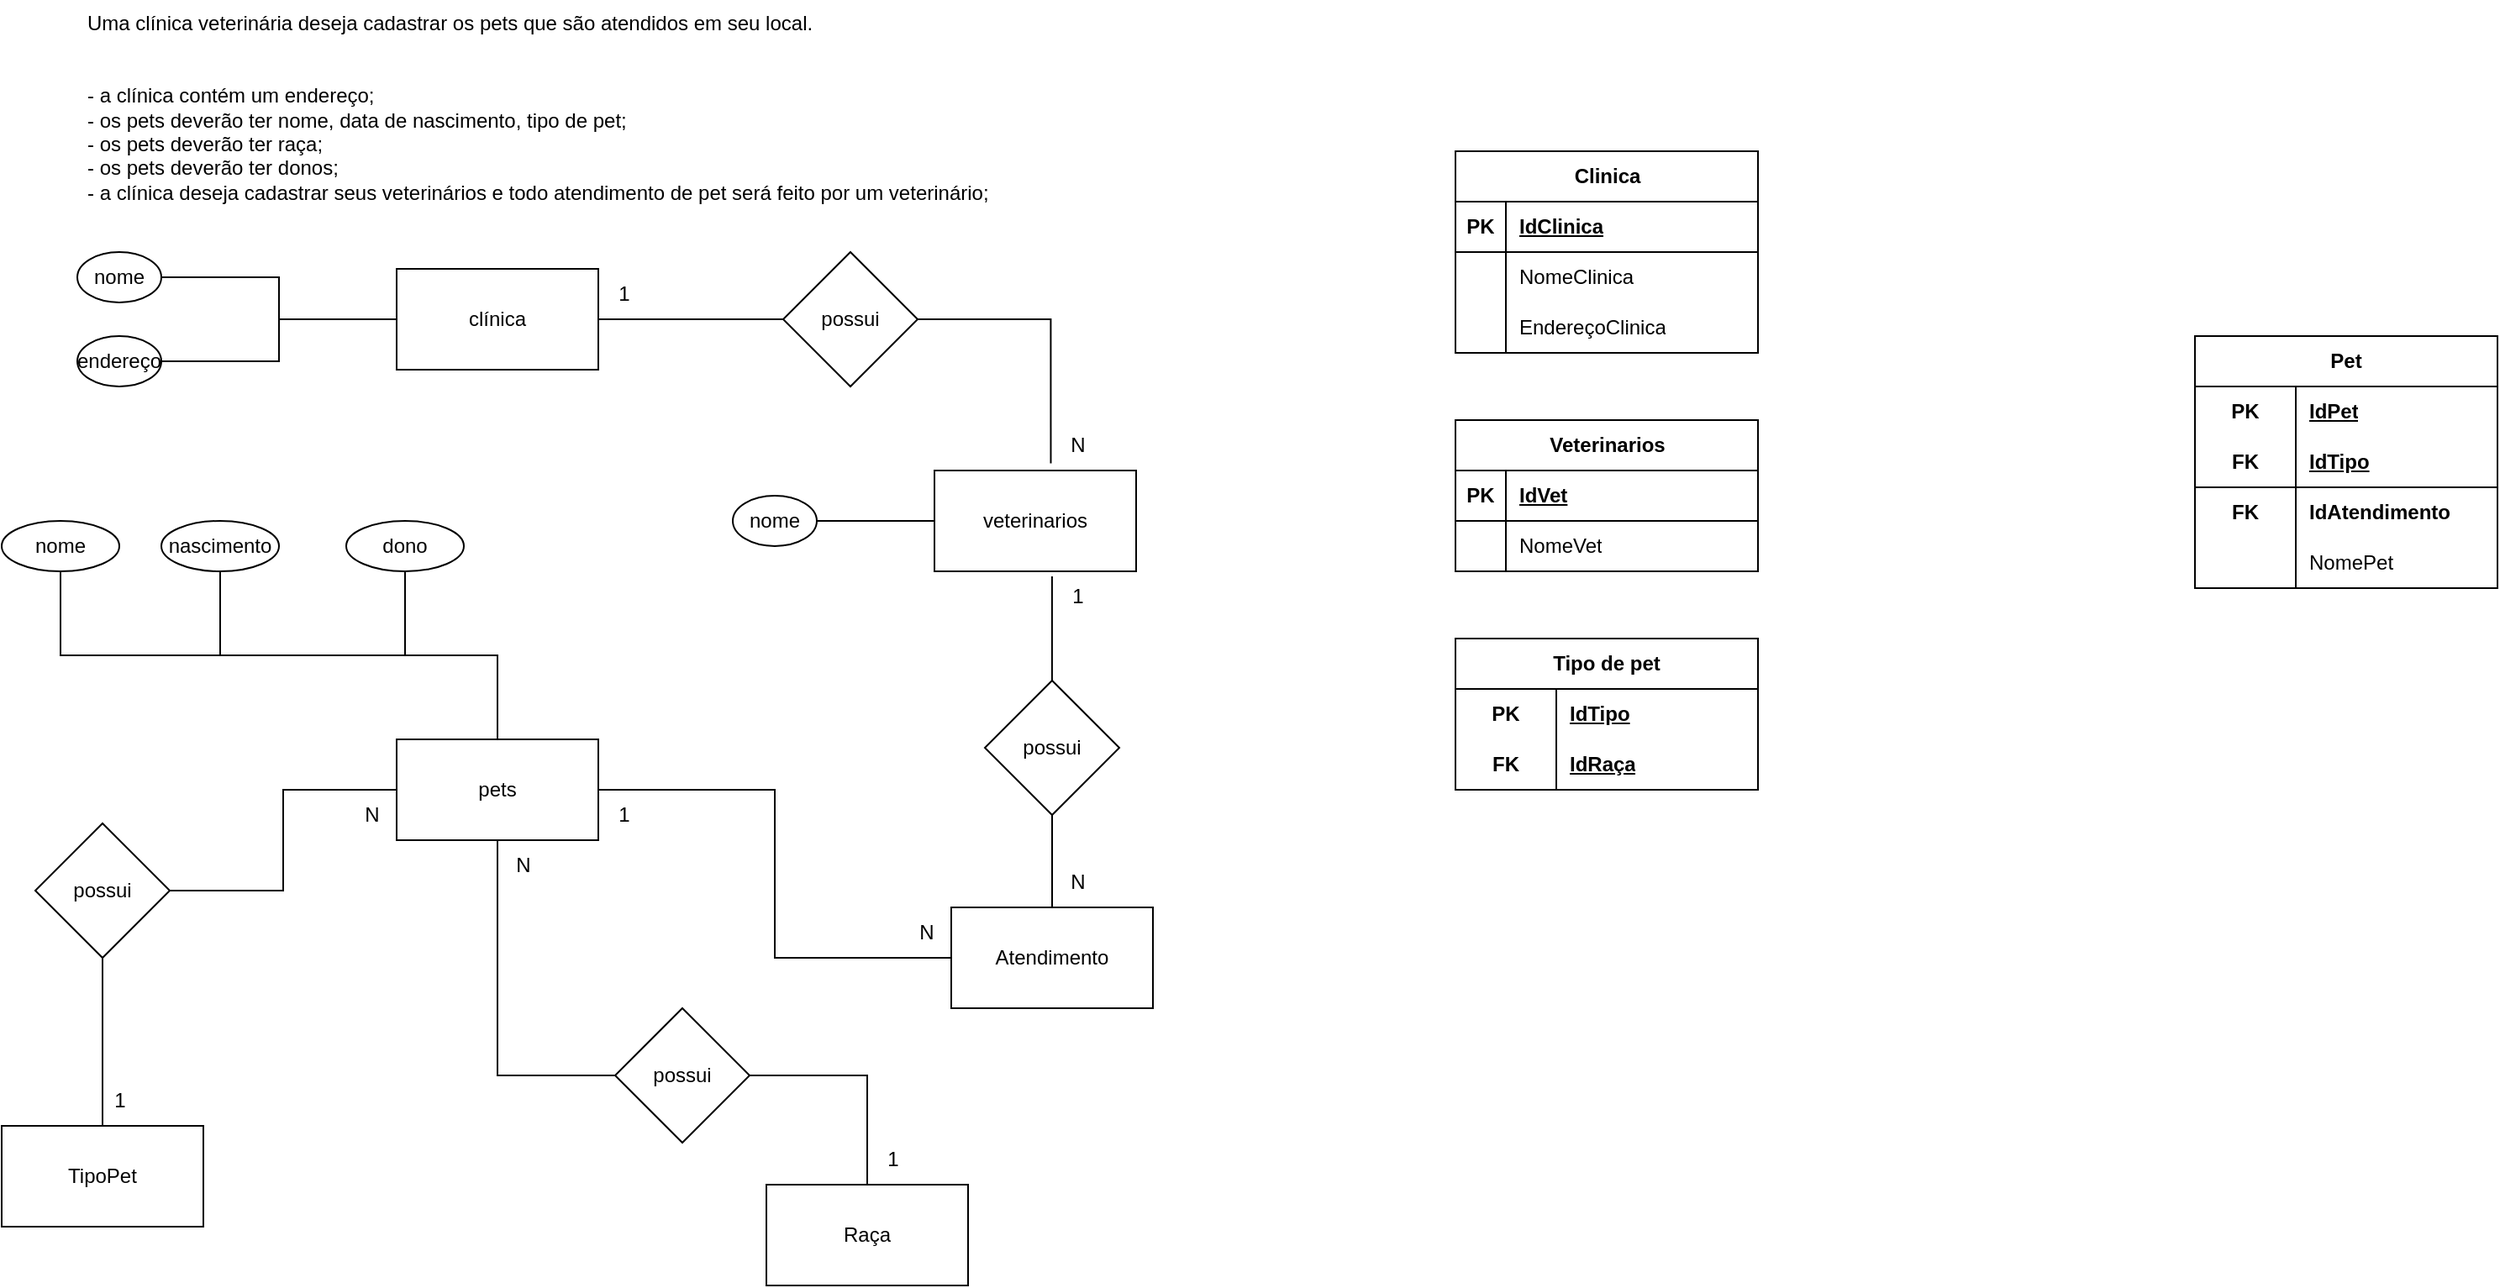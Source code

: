 <mxfile version="21.6.5" type="device">
  <diagram name="Página-1" id="-YZu98SeZJg4LQ_kjQxc">
    <mxGraphModel dx="1235" dy="638" grid="1" gridSize="10" guides="1" tooltips="1" connect="1" arrows="1" fold="1" page="1" pageScale="1" pageWidth="827" pageHeight="1169" math="0" shadow="0">
      <root>
        <mxCell id="0" />
        <mxCell id="1" parent="0" />
        <mxCell id="3740T_yP_RMDfFACh4BJ-1" value="Uma clínica veterinária deseja cadastrar os pets que são atendidos em seu local.&#xa;&#xa;&#xa;- a clínica contém um endereço;&#xa;- os pets deverão ter nome, data de nascimento, tipo de pet;&#xa;- os pets deverão ter raça;&#xa;- os pets deverão ter donos;&#xa;- a clínica deseja cadastrar seus veterinários e todo atendimento de pet será feito por um veterinário;" style="text;whiteSpace=wrap;" parent="1" vertex="1">
          <mxGeometry x="134" y="20" width="560" height="150" as="geometry" />
        </mxCell>
        <mxCell id="3740T_yP_RMDfFACh4BJ-22" style="edgeStyle=orthogonalEdgeStyle;rounded=0;orthogonalLoop=1;jettySize=auto;html=1;entryX=1;entryY=0.5;entryDx=0;entryDy=0;endArrow=none;endFill=0;" parent="1" source="3740T_yP_RMDfFACh4BJ-2" target="3740T_yP_RMDfFACh4BJ-5" edge="1">
          <mxGeometry relative="1" as="geometry" />
        </mxCell>
        <mxCell id="3740T_yP_RMDfFACh4BJ-23" style="edgeStyle=orthogonalEdgeStyle;rounded=0;orthogonalLoop=1;jettySize=auto;html=1;entryX=1;entryY=0.5;entryDx=0;entryDy=0;endArrow=none;endFill=0;" parent="1" source="3740T_yP_RMDfFACh4BJ-2" target="3740T_yP_RMDfFACh4BJ-6" edge="1">
          <mxGeometry relative="1" as="geometry" />
        </mxCell>
        <mxCell id="3740T_yP_RMDfFACh4BJ-2" value="clínica" style="rounded=0;whiteSpace=wrap;html=1;" parent="1" vertex="1">
          <mxGeometry x="320" y="180" width="120" height="60" as="geometry" />
        </mxCell>
        <mxCell id="3740T_yP_RMDfFACh4BJ-31" style="edgeStyle=orthogonalEdgeStyle;rounded=0;orthogonalLoop=1;jettySize=auto;html=1;entryX=0.5;entryY=1;entryDx=0;entryDy=0;endArrow=none;endFill=0;exitX=0.5;exitY=0;exitDx=0;exitDy=0;" parent="1" source="3740T_yP_RMDfFACh4BJ-3" target="3740T_yP_RMDfFACh4BJ-30" edge="1">
          <mxGeometry relative="1" as="geometry">
            <Array as="points">
              <mxPoint x="380" y="410" />
              <mxPoint x="120" y="410" />
            </Array>
          </mxGeometry>
        </mxCell>
        <mxCell id="3740T_yP_RMDfFACh4BJ-3" value="pets" style="rounded=0;whiteSpace=wrap;html=1;" parent="1" vertex="1">
          <mxGeometry x="320" y="460" width="120" height="60" as="geometry" />
        </mxCell>
        <mxCell id="3740T_yP_RMDfFACh4BJ-4" value="veterinarios" style="rounded=0;whiteSpace=wrap;html=1;" parent="1" vertex="1">
          <mxGeometry x="640" y="300" width="120" height="60" as="geometry" />
        </mxCell>
        <mxCell id="3740T_yP_RMDfFACh4BJ-5" value="nome" style="ellipse;whiteSpace=wrap;html=1;" parent="1" vertex="1">
          <mxGeometry x="130" y="170" width="50" height="30" as="geometry" />
        </mxCell>
        <mxCell id="3740T_yP_RMDfFACh4BJ-6" value="endereço" style="ellipse;whiteSpace=wrap;html=1;" parent="1" vertex="1">
          <mxGeometry x="130" y="220" width="50" height="30" as="geometry" />
        </mxCell>
        <mxCell id="2wfCIvHKQuZNlDvgccYe-32" style="edgeStyle=orthogonalEdgeStyle;rounded=0;orthogonalLoop=1;jettySize=auto;html=1;entryX=0.5;entryY=0;entryDx=0;entryDy=0;endArrow=none;endFill=0;" parent="1" source="3740T_yP_RMDfFACh4BJ-7" target="3740T_yP_RMDfFACh4BJ-3" edge="1">
          <mxGeometry relative="1" as="geometry" />
        </mxCell>
        <mxCell id="3740T_yP_RMDfFACh4BJ-7" value="dono" style="ellipse;whiteSpace=wrap;html=1;" parent="1" vertex="1">
          <mxGeometry x="290" y="330" width="70" height="30" as="geometry" />
        </mxCell>
        <mxCell id="2wfCIvHKQuZNlDvgccYe-31" style="edgeStyle=orthogonalEdgeStyle;rounded=0;orthogonalLoop=1;jettySize=auto;html=1;entryX=0.5;entryY=0;entryDx=0;entryDy=0;endArrow=none;endFill=0;" parent="1" source="3740T_yP_RMDfFACh4BJ-9" target="3740T_yP_RMDfFACh4BJ-3" edge="1">
          <mxGeometry relative="1" as="geometry">
            <Array as="points">
              <mxPoint x="215" y="410" />
              <mxPoint x="380" y="410" />
            </Array>
          </mxGeometry>
        </mxCell>
        <mxCell id="3740T_yP_RMDfFACh4BJ-9" value="nascimento" style="ellipse;whiteSpace=wrap;html=1;" parent="1" vertex="1">
          <mxGeometry x="180" y="330" width="70" height="30" as="geometry" />
        </mxCell>
        <mxCell id="3740T_yP_RMDfFACh4BJ-16" style="edgeStyle=orthogonalEdgeStyle;rounded=0;orthogonalLoop=1;jettySize=auto;html=1;entryX=1;entryY=0.5;entryDx=0;entryDy=0;endArrow=none;endFill=0;" parent="1" source="3740T_yP_RMDfFACh4BJ-12" target="3740T_yP_RMDfFACh4BJ-2" edge="1">
          <mxGeometry relative="1" as="geometry" />
        </mxCell>
        <mxCell id="3740T_yP_RMDfFACh4BJ-17" style="edgeStyle=orthogonalEdgeStyle;rounded=0;orthogonalLoop=1;jettySize=auto;html=1;entryX=0.577;entryY=-0.07;entryDx=0;entryDy=0;entryPerimeter=0;endArrow=none;endFill=0;" parent="1" source="3740T_yP_RMDfFACh4BJ-12" target="3740T_yP_RMDfFACh4BJ-4" edge="1">
          <mxGeometry relative="1" as="geometry" />
        </mxCell>
        <mxCell id="3740T_yP_RMDfFACh4BJ-12" value="possui" style="rhombus;whiteSpace=wrap;html=1;" parent="1" vertex="1">
          <mxGeometry x="550" y="170" width="80" height="80" as="geometry" />
        </mxCell>
        <mxCell id="3740T_yP_RMDfFACh4BJ-20" style="edgeStyle=orthogonalEdgeStyle;rounded=0;orthogonalLoop=1;jettySize=auto;html=1;entryX=0.583;entryY=1.05;entryDx=0;entryDy=0;entryPerimeter=0;endArrow=none;endFill=0;" parent="1" source="3740T_yP_RMDfFACh4BJ-18" target="3740T_yP_RMDfFACh4BJ-4" edge="1">
          <mxGeometry relative="1" as="geometry" />
        </mxCell>
        <mxCell id="2wfCIvHKQuZNlDvgccYe-13" style="edgeStyle=orthogonalEdgeStyle;rounded=0;orthogonalLoop=1;jettySize=auto;html=1;entryX=0.5;entryY=0;entryDx=0;entryDy=0;endArrow=none;endFill=0;" parent="1" source="3740T_yP_RMDfFACh4BJ-18" target="2wfCIvHKQuZNlDvgccYe-12" edge="1">
          <mxGeometry relative="1" as="geometry" />
        </mxCell>
        <mxCell id="3740T_yP_RMDfFACh4BJ-18" value="possui" style="rhombus;whiteSpace=wrap;html=1;" parent="1" vertex="1">
          <mxGeometry x="670" y="425" width="80" height="80" as="geometry" />
        </mxCell>
        <mxCell id="3740T_yP_RMDfFACh4BJ-29" style="edgeStyle=orthogonalEdgeStyle;rounded=0;orthogonalLoop=1;jettySize=auto;html=1;entryX=0;entryY=0.5;entryDx=0;entryDy=0;endArrow=none;endFill=0;" parent="1" source="3740T_yP_RMDfFACh4BJ-28" target="3740T_yP_RMDfFACh4BJ-4" edge="1">
          <mxGeometry relative="1" as="geometry" />
        </mxCell>
        <mxCell id="3740T_yP_RMDfFACh4BJ-28" value="nome" style="ellipse;whiteSpace=wrap;html=1;" parent="1" vertex="1">
          <mxGeometry x="520" y="315" width="50" height="30" as="geometry" />
        </mxCell>
        <mxCell id="3740T_yP_RMDfFACh4BJ-30" value="nome" style="ellipse;whiteSpace=wrap;html=1;" parent="1" vertex="1">
          <mxGeometry x="85" y="330" width="70" height="30" as="geometry" />
        </mxCell>
        <mxCell id="3740T_yP_RMDfFACh4BJ-34" value="N" style="text;html=1;align=center;verticalAlign=middle;resizable=0;points=[];autosize=1;strokeColor=none;fillColor=none;" parent="1" vertex="1">
          <mxGeometry x="710" y="270" width="30" height="30" as="geometry" />
        </mxCell>
        <mxCell id="3740T_yP_RMDfFACh4BJ-35" value="1" style="text;html=1;align=center;verticalAlign=middle;resizable=0;points=[];autosize=1;strokeColor=none;fillColor=none;" parent="1" vertex="1">
          <mxGeometry x="440" y="180" width="30" height="30" as="geometry" />
        </mxCell>
        <mxCell id="3740T_yP_RMDfFACh4BJ-36" value="1" style="text;html=1;align=center;verticalAlign=middle;resizable=0;points=[];autosize=1;strokeColor=none;fillColor=none;" parent="1" vertex="1">
          <mxGeometry x="710" y="360" width="30" height="30" as="geometry" />
        </mxCell>
        <mxCell id="3740T_yP_RMDfFACh4BJ-37" value="1" style="text;html=1;align=center;verticalAlign=middle;resizable=0;points=[];autosize=1;strokeColor=none;fillColor=none;" parent="1" vertex="1">
          <mxGeometry x="440" y="490" width="30" height="30" as="geometry" />
        </mxCell>
        <mxCell id="2wfCIvHKQuZNlDvgccYe-1" value="TipoPet" style="rounded=0;whiteSpace=wrap;html=1;" parent="1" vertex="1">
          <mxGeometry x="85" y="690" width="120" height="60" as="geometry" />
        </mxCell>
        <mxCell id="2wfCIvHKQuZNlDvgccYe-2" value="Raça" style="rounded=0;whiteSpace=wrap;html=1;" parent="1" vertex="1">
          <mxGeometry x="540" y="725" width="120" height="60" as="geometry" />
        </mxCell>
        <mxCell id="2wfCIvHKQuZNlDvgccYe-27" style="edgeStyle=orthogonalEdgeStyle;rounded=0;orthogonalLoop=1;jettySize=auto;html=1;endArrow=none;endFill=0;entryX=0.5;entryY=0;entryDx=0;entryDy=0;" parent="1" source="2wfCIvHKQuZNlDvgccYe-4" target="2wfCIvHKQuZNlDvgccYe-1" edge="1">
          <mxGeometry relative="1" as="geometry">
            <mxPoint x="210" y="720" as="targetPoint" />
          </mxGeometry>
        </mxCell>
        <mxCell id="2wfCIvHKQuZNlDvgccYe-33" style="edgeStyle=orthogonalEdgeStyle;rounded=0;orthogonalLoop=1;jettySize=auto;html=1;entryX=0;entryY=0.5;entryDx=0;entryDy=0;endArrow=none;endFill=0;" parent="1" source="2wfCIvHKQuZNlDvgccYe-4" target="3740T_yP_RMDfFACh4BJ-3" edge="1">
          <mxGeometry relative="1" as="geometry">
            <mxPoint x="280" y="510" as="targetPoint" />
          </mxGeometry>
        </mxCell>
        <mxCell id="2wfCIvHKQuZNlDvgccYe-4" value="possui" style="rhombus;whiteSpace=wrap;html=1;" parent="1" vertex="1">
          <mxGeometry x="105" y="510" width="80" height="80" as="geometry" />
        </mxCell>
        <mxCell id="2wfCIvHKQuZNlDvgccYe-9" value="N" style="text;html=1;align=center;verticalAlign=middle;resizable=0;points=[];autosize=1;strokeColor=none;fillColor=none;" parent="1" vertex="1">
          <mxGeometry x="380" y="520" width="30" height="30" as="geometry" />
        </mxCell>
        <mxCell id="2wfCIvHKQuZNlDvgccYe-10" value="N" style="text;html=1;align=center;verticalAlign=middle;resizable=0;points=[];autosize=1;strokeColor=none;fillColor=none;" parent="1" vertex="1">
          <mxGeometry x="290" y="490" width="30" height="30" as="geometry" />
        </mxCell>
        <mxCell id="2wfCIvHKQuZNlDvgccYe-14" style="edgeStyle=orthogonalEdgeStyle;rounded=0;orthogonalLoop=1;jettySize=auto;html=1;entryX=1;entryY=0.5;entryDx=0;entryDy=0;endArrow=none;endFill=0;" parent="1" source="2wfCIvHKQuZNlDvgccYe-12" target="3740T_yP_RMDfFACh4BJ-3" edge="1">
          <mxGeometry relative="1" as="geometry" />
        </mxCell>
        <mxCell id="2wfCIvHKQuZNlDvgccYe-12" value="Atendimento" style="rounded=0;whiteSpace=wrap;html=1;" parent="1" vertex="1">
          <mxGeometry x="650" y="560" width="120" height="60" as="geometry" />
        </mxCell>
        <mxCell id="2wfCIvHKQuZNlDvgccYe-15" value="N" style="text;html=1;align=center;verticalAlign=middle;resizable=0;points=[];autosize=1;strokeColor=none;fillColor=none;" parent="1" vertex="1">
          <mxGeometry x="710" y="530" width="30" height="30" as="geometry" />
        </mxCell>
        <mxCell id="2wfCIvHKQuZNlDvgccYe-25" style="edgeStyle=orthogonalEdgeStyle;rounded=0;orthogonalLoop=1;jettySize=auto;html=1;entryX=0.5;entryY=1;entryDx=0;entryDy=0;endArrow=none;endFill=0;" parent="1" source="2wfCIvHKQuZNlDvgccYe-17" target="3740T_yP_RMDfFACh4BJ-3" edge="1">
          <mxGeometry relative="1" as="geometry" />
        </mxCell>
        <mxCell id="2wfCIvHKQuZNlDvgccYe-28" style="edgeStyle=orthogonalEdgeStyle;rounded=0;orthogonalLoop=1;jettySize=auto;html=1;endArrow=none;endFill=0;" parent="1" source="2wfCIvHKQuZNlDvgccYe-17" target="2wfCIvHKQuZNlDvgccYe-2" edge="1">
          <mxGeometry relative="1" as="geometry" />
        </mxCell>
        <mxCell id="2wfCIvHKQuZNlDvgccYe-17" value="possui" style="rhombus;whiteSpace=wrap;html=1;" parent="1" vertex="1">
          <mxGeometry x="450" y="620" width="80" height="80" as="geometry" />
        </mxCell>
        <mxCell id="2wfCIvHKQuZNlDvgccYe-29" value="N" style="text;html=1;align=center;verticalAlign=middle;resizable=0;points=[];autosize=1;strokeColor=none;fillColor=none;" parent="1" vertex="1">
          <mxGeometry x="620" y="560" width="30" height="30" as="geometry" />
        </mxCell>
        <mxCell id="2wfCIvHKQuZNlDvgccYe-34" value="1" style="text;html=1;align=center;verticalAlign=middle;resizable=0;points=[];autosize=1;strokeColor=none;fillColor=none;" parent="1" vertex="1">
          <mxGeometry x="140" y="660" width="30" height="30" as="geometry" />
        </mxCell>
        <mxCell id="2wfCIvHKQuZNlDvgccYe-35" value="1" style="text;html=1;align=center;verticalAlign=middle;resizable=0;points=[];autosize=1;strokeColor=none;fillColor=none;" parent="1" vertex="1">
          <mxGeometry x="600" y="695" width="30" height="30" as="geometry" />
        </mxCell>
        <mxCell id="dhyrW-v9GC5Zpo_Eo9Jf-1" value="Clinica" style="shape=table;startSize=30;container=1;collapsible=1;childLayout=tableLayout;fixedRows=1;rowLines=0;fontStyle=1;align=center;resizeLast=1;html=1;" vertex="1" parent="1">
          <mxGeometry x="950" y="110" width="180" height="120" as="geometry" />
        </mxCell>
        <mxCell id="dhyrW-v9GC5Zpo_Eo9Jf-2" value="" style="shape=tableRow;horizontal=0;startSize=0;swimlaneHead=0;swimlaneBody=0;fillColor=none;collapsible=0;dropTarget=0;points=[[0,0.5],[1,0.5]];portConstraint=eastwest;top=0;left=0;right=0;bottom=1;" vertex="1" parent="dhyrW-v9GC5Zpo_Eo9Jf-1">
          <mxGeometry y="30" width="180" height="30" as="geometry" />
        </mxCell>
        <mxCell id="dhyrW-v9GC5Zpo_Eo9Jf-3" value="PK" style="shape=partialRectangle;connectable=0;fillColor=none;top=0;left=0;bottom=0;right=0;fontStyle=1;overflow=hidden;whiteSpace=wrap;html=1;" vertex="1" parent="dhyrW-v9GC5Zpo_Eo9Jf-2">
          <mxGeometry width="30" height="30" as="geometry">
            <mxRectangle width="30" height="30" as="alternateBounds" />
          </mxGeometry>
        </mxCell>
        <mxCell id="dhyrW-v9GC5Zpo_Eo9Jf-4" value="IdClinica" style="shape=partialRectangle;connectable=0;fillColor=none;top=0;left=0;bottom=0;right=0;align=left;spacingLeft=6;fontStyle=5;overflow=hidden;whiteSpace=wrap;html=1;" vertex="1" parent="dhyrW-v9GC5Zpo_Eo9Jf-2">
          <mxGeometry x="30" width="150" height="30" as="geometry">
            <mxRectangle width="150" height="30" as="alternateBounds" />
          </mxGeometry>
        </mxCell>
        <mxCell id="dhyrW-v9GC5Zpo_Eo9Jf-5" value="" style="shape=tableRow;horizontal=0;startSize=0;swimlaneHead=0;swimlaneBody=0;fillColor=none;collapsible=0;dropTarget=0;points=[[0,0.5],[1,0.5]];portConstraint=eastwest;top=0;left=0;right=0;bottom=0;" vertex="1" parent="dhyrW-v9GC5Zpo_Eo9Jf-1">
          <mxGeometry y="60" width="180" height="30" as="geometry" />
        </mxCell>
        <mxCell id="dhyrW-v9GC5Zpo_Eo9Jf-6" value="" style="shape=partialRectangle;connectable=0;fillColor=none;top=0;left=0;bottom=0;right=0;editable=1;overflow=hidden;whiteSpace=wrap;html=1;" vertex="1" parent="dhyrW-v9GC5Zpo_Eo9Jf-5">
          <mxGeometry width="30" height="30" as="geometry">
            <mxRectangle width="30" height="30" as="alternateBounds" />
          </mxGeometry>
        </mxCell>
        <mxCell id="dhyrW-v9GC5Zpo_Eo9Jf-7" value="NomeClinica" style="shape=partialRectangle;connectable=0;fillColor=none;top=0;left=0;bottom=0;right=0;align=left;spacingLeft=6;overflow=hidden;whiteSpace=wrap;html=1;" vertex="1" parent="dhyrW-v9GC5Zpo_Eo9Jf-5">
          <mxGeometry x="30" width="150" height="30" as="geometry">
            <mxRectangle width="150" height="30" as="alternateBounds" />
          </mxGeometry>
        </mxCell>
        <mxCell id="dhyrW-v9GC5Zpo_Eo9Jf-8" value="" style="shape=tableRow;horizontal=0;startSize=0;swimlaneHead=0;swimlaneBody=0;fillColor=none;collapsible=0;dropTarget=0;points=[[0,0.5],[1,0.5]];portConstraint=eastwest;top=0;left=0;right=0;bottom=0;" vertex="1" parent="dhyrW-v9GC5Zpo_Eo9Jf-1">
          <mxGeometry y="90" width="180" height="30" as="geometry" />
        </mxCell>
        <mxCell id="dhyrW-v9GC5Zpo_Eo9Jf-9" value="" style="shape=partialRectangle;connectable=0;fillColor=none;top=0;left=0;bottom=0;right=0;editable=1;overflow=hidden;whiteSpace=wrap;html=1;" vertex="1" parent="dhyrW-v9GC5Zpo_Eo9Jf-8">
          <mxGeometry width="30" height="30" as="geometry">
            <mxRectangle width="30" height="30" as="alternateBounds" />
          </mxGeometry>
        </mxCell>
        <mxCell id="dhyrW-v9GC5Zpo_Eo9Jf-10" value="EndereçoClinica" style="shape=partialRectangle;connectable=0;fillColor=none;top=0;left=0;bottom=0;right=0;align=left;spacingLeft=6;overflow=hidden;whiteSpace=wrap;html=1;" vertex="1" parent="dhyrW-v9GC5Zpo_Eo9Jf-8">
          <mxGeometry x="30" width="150" height="30" as="geometry">
            <mxRectangle width="150" height="30" as="alternateBounds" />
          </mxGeometry>
        </mxCell>
        <mxCell id="dhyrW-v9GC5Zpo_Eo9Jf-14" value="Veterinarios" style="shape=table;startSize=30;container=1;collapsible=1;childLayout=tableLayout;fixedRows=1;rowLines=0;fontStyle=1;align=center;resizeLast=1;html=1;" vertex="1" parent="1">
          <mxGeometry x="950" y="270" width="180" height="90" as="geometry" />
        </mxCell>
        <mxCell id="dhyrW-v9GC5Zpo_Eo9Jf-15" value="" style="shape=tableRow;horizontal=0;startSize=0;swimlaneHead=0;swimlaneBody=0;fillColor=none;collapsible=0;dropTarget=0;points=[[0,0.5],[1,0.5]];portConstraint=eastwest;top=0;left=0;right=0;bottom=1;" vertex="1" parent="dhyrW-v9GC5Zpo_Eo9Jf-14">
          <mxGeometry y="30" width="180" height="30" as="geometry" />
        </mxCell>
        <mxCell id="dhyrW-v9GC5Zpo_Eo9Jf-16" value="PK" style="shape=partialRectangle;connectable=0;fillColor=none;top=0;left=0;bottom=0;right=0;fontStyle=1;overflow=hidden;whiteSpace=wrap;html=1;" vertex="1" parent="dhyrW-v9GC5Zpo_Eo9Jf-15">
          <mxGeometry width="30" height="30" as="geometry">
            <mxRectangle width="30" height="30" as="alternateBounds" />
          </mxGeometry>
        </mxCell>
        <mxCell id="dhyrW-v9GC5Zpo_Eo9Jf-17" value="IdVet" style="shape=partialRectangle;connectable=0;fillColor=none;top=0;left=0;bottom=0;right=0;align=left;spacingLeft=6;fontStyle=5;overflow=hidden;whiteSpace=wrap;html=1;" vertex="1" parent="dhyrW-v9GC5Zpo_Eo9Jf-15">
          <mxGeometry x="30" width="150" height="30" as="geometry">
            <mxRectangle width="150" height="30" as="alternateBounds" />
          </mxGeometry>
        </mxCell>
        <mxCell id="dhyrW-v9GC5Zpo_Eo9Jf-18" value="" style="shape=tableRow;horizontal=0;startSize=0;swimlaneHead=0;swimlaneBody=0;fillColor=none;collapsible=0;dropTarget=0;points=[[0,0.5],[1,0.5]];portConstraint=eastwest;top=0;left=0;right=0;bottom=0;" vertex="1" parent="dhyrW-v9GC5Zpo_Eo9Jf-14">
          <mxGeometry y="60" width="180" height="30" as="geometry" />
        </mxCell>
        <mxCell id="dhyrW-v9GC5Zpo_Eo9Jf-19" value="" style="shape=partialRectangle;connectable=0;fillColor=none;top=0;left=0;bottom=0;right=0;editable=1;overflow=hidden;whiteSpace=wrap;html=1;" vertex="1" parent="dhyrW-v9GC5Zpo_Eo9Jf-18">
          <mxGeometry width="30" height="30" as="geometry">
            <mxRectangle width="30" height="30" as="alternateBounds" />
          </mxGeometry>
        </mxCell>
        <mxCell id="dhyrW-v9GC5Zpo_Eo9Jf-20" value="NomeVet" style="shape=partialRectangle;connectable=0;fillColor=none;top=0;left=0;bottom=0;right=0;align=left;spacingLeft=6;overflow=hidden;whiteSpace=wrap;html=1;" vertex="1" parent="dhyrW-v9GC5Zpo_Eo9Jf-18">
          <mxGeometry x="30" width="150" height="30" as="geometry">
            <mxRectangle width="150" height="30" as="alternateBounds" />
          </mxGeometry>
        </mxCell>
        <mxCell id="dhyrW-v9GC5Zpo_Eo9Jf-40" value="Tipo de pet" style="shape=table;startSize=30;container=1;collapsible=1;childLayout=tableLayout;fixedRows=1;rowLines=0;fontStyle=1;align=center;resizeLast=1;html=1;whiteSpace=wrap;" vertex="1" parent="1">
          <mxGeometry x="950" y="400" width="180" height="90" as="geometry" />
        </mxCell>
        <mxCell id="dhyrW-v9GC5Zpo_Eo9Jf-41" value="" style="shape=tableRow;horizontal=0;startSize=0;swimlaneHead=0;swimlaneBody=0;fillColor=none;collapsible=0;dropTarget=0;points=[[0,0.5],[1,0.5]];portConstraint=eastwest;top=0;left=0;right=0;bottom=0;html=1;" vertex="1" parent="dhyrW-v9GC5Zpo_Eo9Jf-40">
          <mxGeometry y="30" width="180" height="30" as="geometry" />
        </mxCell>
        <mxCell id="dhyrW-v9GC5Zpo_Eo9Jf-42" value="PK" style="shape=partialRectangle;connectable=0;fillColor=none;top=0;left=0;bottom=0;right=0;fontStyle=1;overflow=hidden;html=1;whiteSpace=wrap;" vertex="1" parent="dhyrW-v9GC5Zpo_Eo9Jf-41">
          <mxGeometry width="60" height="30" as="geometry">
            <mxRectangle width="60" height="30" as="alternateBounds" />
          </mxGeometry>
        </mxCell>
        <mxCell id="dhyrW-v9GC5Zpo_Eo9Jf-43" value="IdTipo" style="shape=partialRectangle;connectable=0;fillColor=none;top=0;left=0;bottom=0;right=0;align=left;spacingLeft=6;fontStyle=5;overflow=hidden;html=1;whiteSpace=wrap;" vertex="1" parent="dhyrW-v9GC5Zpo_Eo9Jf-41">
          <mxGeometry x="60" width="120" height="30" as="geometry">
            <mxRectangle width="120" height="30" as="alternateBounds" />
          </mxGeometry>
        </mxCell>
        <mxCell id="dhyrW-v9GC5Zpo_Eo9Jf-44" value="" style="shape=tableRow;horizontal=0;startSize=0;swimlaneHead=0;swimlaneBody=0;fillColor=none;collapsible=0;dropTarget=0;points=[[0,0.5],[1,0.5]];portConstraint=eastwest;top=0;left=0;right=0;bottom=1;html=1;" vertex="1" parent="dhyrW-v9GC5Zpo_Eo9Jf-40">
          <mxGeometry y="60" width="180" height="30" as="geometry" />
        </mxCell>
        <mxCell id="dhyrW-v9GC5Zpo_Eo9Jf-45" value="FK" style="shape=partialRectangle;connectable=0;fillColor=none;top=0;left=0;bottom=0;right=0;fontStyle=1;overflow=hidden;html=1;whiteSpace=wrap;" vertex="1" parent="dhyrW-v9GC5Zpo_Eo9Jf-44">
          <mxGeometry width="60" height="30" as="geometry">
            <mxRectangle width="60" height="30" as="alternateBounds" />
          </mxGeometry>
        </mxCell>
        <mxCell id="dhyrW-v9GC5Zpo_Eo9Jf-46" value="IdRaça" style="shape=partialRectangle;connectable=0;fillColor=none;top=0;left=0;bottom=0;right=0;align=left;spacingLeft=6;fontStyle=5;overflow=hidden;html=1;whiteSpace=wrap;" vertex="1" parent="dhyrW-v9GC5Zpo_Eo9Jf-44">
          <mxGeometry x="60" width="120" height="30" as="geometry">
            <mxRectangle width="120" height="30" as="alternateBounds" />
          </mxGeometry>
        </mxCell>
        <mxCell id="dhyrW-v9GC5Zpo_Eo9Jf-53" value="Pet" style="shape=table;startSize=30;container=1;collapsible=1;childLayout=tableLayout;fixedRows=1;rowLines=0;fontStyle=1;align=center;resizeLast=1;html=1;whiteSpace=wrap;" vertex="1" parent="1">
          <mxGeometry x="1390" y="220" width="180" height="150" as="geometry" />
        </mxCell>
        <mxCell id="dhyrW-v9GC5Zpo_Eo9Jf-54" value="" style="shape=tableRow;horizontal=0;startSize=0;swimlaneHead=0;swimlaneBody=0;fillColor=none;collapsible=0;dropTarget=0;points=[[0,0.5],[1,0.5]];portConstraint=eastwest;top=0;left=0;right=0;bottom=0;html=1;" vertex="1" parent="dhyrW-v9GC5Zpo_Eo9Jf-53">
          <mxGeometry y="30" width="180" height="30" as="geometry" />
        </mxCell>
        <mxCell id="dhyrW-v9GC5Zpo_Eo9Jf-55" value="PK" style="shape=partialRectangle;connectable=0;fillColor=none;top=0;left=0;bottom=0;right=0;fontStyle=1;overflow=hidden;html=1;whiteSpace=wrap;" vertex="1" parent="dhyrW-v9GC5Zpo_Eo9Jf-54">
          <mxGeometry width="60" height="30" as="geometry">
            <mxRectangle width="60" height="30" as="alternateBounds" />
          </mxGeometry>
        </mxCell>
        <mxCell id="dhyrW-v9GC5Zpo_Eo9Jf-56" value="IdPet" style="shape=partialRectangle;connectable=0;fillColor=none;top=0;left=0;bottom=0;right=0;align=left;spacingLeft=6;fontStyle=5;overflow=hidden;html=1;whiteSpace=wrap;" vertex="1" parent="dhyrW-v9GC5Zpo_Eo9Jf-54">
          <mxGeometry x="60" width="120" height="30" as="geometry">
            <mxRectangle width="120" height="30" as="alternateBounds" />
          </mxGeometry>
        </mxCell>
        <mxCell id="dhyrW-v9GC5Zpo_Eo9Jf-57" value="" style="shape=tableRow;horizontal=0;startSize=0;swimlaneHead=0;swimlaneBody=0;fillColor=none;collapsible=0;dropTarget=0;points=[[0,0.5],[1,0.5]];portConstraint=eastwest;top=0;left=0;right=0;bottom=1;html=1;" vertex="1" parent="dhyrW-v9GC5Zpo_Eo9Jf-53">
          <mxGeometry y="60" width="180" height="30" as="geometry" />
        </mxCell>
        <mxCell id="dhyrW-v9GC5Zpo_Eo9Jf-58" value="FK" style="shape=partialRectangle;connectable=0;fillColor=none;top=0;left=0;bottom=0;right=0;fontStyle=1;overflow=hidden;html=1;whiteSpace=wrap;" vertex="1" parent="dhyrW-v9GC5Zpo_Eo9Jf-57">
          <mxGeometry width="60" height="30" as="geometry">
            <mxRectangle width="60" height="30" as="alternateBounds" />
          </mxGeometry>
        </mxCell>
        <mxCell id="dhyrW-v9GC5Zpo_Eo9Jf-59" value="IdTipo" style="shape=partialRectangle;connectable=0;fillColor=none;top=0;left=0;bottom=0;right=0;align=left;spacingLeft=6;fontStyle=5;overflow=hidden;html=1;whiteSpace=wrap;" vertex="1" parent="dhyrW-v9GC5Zpo_Eo9Jf-57">
          <mxGeometry x="60" width="120" height="30" as="geometry">
            <mxRectangle width="120" height="30" as="alternateBounds" />
          </mxGeometry>
        </mxCell>
        <mxCell id="dhyrW-v9GC5Zpo_Eo9Jf-60" value="" style="shape=tableRow;horizontal=0;startSize=0;swimlaneHead=0;swimlaneBody=0;fillColor=none;collapsible=0;dropTarget=0;points=[[0,0.5],[1,0.5]];portConstraint=eastwest;top=0;left=0;right=0;bottom=0;html=1;" vertex="1" parent="dhyrW-v9GC5Zpo_Eo9Jf-53">
          <mxGeometry y="90" width="180" height="30" as="geometry" />
        </mxCell>
        <mxCell id="dhyrW-v9GC5Zpo_Eo9Jf-61" value="&lt;b&gt;FK&lt;/b&gt;" style="shape=partialRectangle;connectable=0;fillColor=none;top=0;left=0;bottom=0;right=0;editable=1;overflow=hidden;html=1;whiteSpace=wrap;" vertex="1" parent="dhyrW-v9GC5Zpo_Eo9Jf-60">
          <mxGeometry width="60" height="30" as="geometry">
            <mxRectangle width="60" height="30" as="alternateBounds" />
          </mxGeometry>
        </mxCell>
        <mxCell id="dhyrW-v9GC5Zpo_Eo9Jf-62" value="&lt;b&gt;IdAtendimento&lt;/b&gt;" style="shape=partialRectangle;connectable=0;fillColor=none;top=0;left=0;bottom=0;right=0;align=left;spacingLeft=6;overflow=hidden;html=1;whiteSpace=wrap;" vertex="1" parent="dhyrW-v9GC5Zpo_Eo9Jf-60">
          <mxGeometry x="60" width="120" height="30" as="geometry">
            <mxRectangle width="120" height="30" as="alternateBounds" />
          </mxGeometry>
        </mxCell>
        <mxCell id="dhyrW-v9GC5Zpo_Eo9Jf-63" value="" style="shape=tableRow;horizontal=0;startSize=0;swimlaneHead=0;swimlaneBody=0;fillColor=none;collapsible=0;dropTarget=0;points=[[0,0.5],[1,0.5]];portConstraint=eastwest;top=0;left=0;right=0;bottom=0;html=1;" vertex="1" parent="dhyrW-v9GC5Zpo_Eo9Jf-53">
          <mxGeometry y="120" width="180" height="30" as="geometry" />
        </mxCell>
        <mxCell id="dhyrW-v9GC5Zpo_Eo9Jf-64" value="" style="shape=partialRectangle;connectable=0;fillColor=none;top=0;left=0;bottom=0;right=0;editable=1;overflow=hidden;html=1;whiteSpace=wrap;" vertex="1" parent="dhyrW-v9GC5Zpo_Eo9Jf-63">
          <mxGeometry width="60" height="30" as="geometry">
            <mxRectangle width="60" height="30" as="alternateBounds" />
          </mxGeometry>
        </mxCell>
        <mxCell id="dhyrW-v9GC5Zpo_Eo9Jf-65" value="NomePet" style="shape=partialRectangle;connectable=0;fillColor=none;top=0;left=0;bottom=0;right=0;align=left;spacingLeft=6;overflow=hidden;html=1;whiteSpace=wrap;" vertex="1" parent="dhyrW-v9GC5Zpo_Eo9Jf-63">
          <mxGeometry x="60" width="120" height="30" as="geometry">
            <mxRectangle width="120" height="30" as="alternateBounds" />
          </mxGeometry>
        </mxCell>
      </root>
    </mxGraphModel>
  </diagram>
</mxfile>
